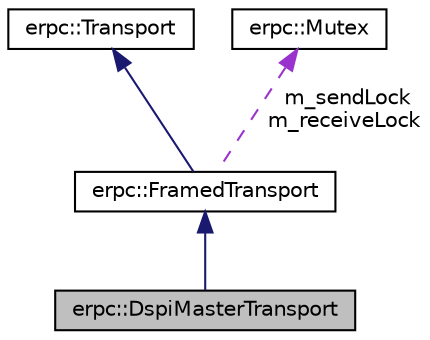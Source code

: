 digraph "erpc::DspiMasterTransport"
{
  edge [fontname="Helvetica",fontsize="10",labelfontname="Helvetica",labelfontsize="10"];
  node [fontname="Helvetica",fontsize="10",shape=record];
  Node1 [label="erpc::DspiMasterTransport",height=0.2,width=0.4,color="black", fillcolor="grey75", style="filled", fontcolor="black"];
  Node2 -> Node1 [dir="back",color="midnightblue",fontsize="10",style="solid",fontname="Helvetica"];
  Node2 [label="erpc::FramedTransport",height=0.2,width=0.4,color="black", fillcolor="white", style="filled",URL="$classerpc_1_1_framed_transport.html",tooltip="Base class for framed transport layers. "];
  Node3 -> Node2 [dir="back",color="midnightblue",fontsize="10",style="solid",fontname="Helvetica"];
  Node3 [label="erpc::Transport",height=0.2,width=0.4,color="black", fillcolor="white", style="filled",URL="$classerpc_1_1_transport.html",tooltip="Abstract interface for transport layer. "];
  Node4 -> Node2 [dir="back",color="darkorchid3",fontsize="10",style="dashed",label=" m_sendLock\nm_receiveLock" ,fontname="Helvetica"];
  Node4 [label="erpc::Mutex",height=0.2,width=0.4,color="black", fillcolor="white", style="filled",URL="$classerpc_1_1_mutex.html",tooltip="Simple mutex class. "];
}

